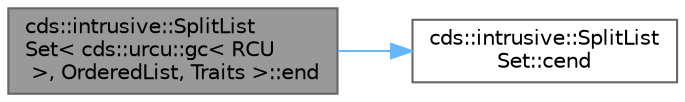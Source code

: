 digraph "cds::intrusive::SplitListSet&lt; cds::urcu::gc&lt; RCU &gt;, OrderedList, Traits &gt;::end"
{
 // LATEX_PDF_SIZE
  bgcolor="transparent";
  edge [fontname=Helvetica,fontsize=10,labelfontname=Helvetica,labelfontsize=10];
  node [fontname=Helvetica,fontsize=10,shape=box,height=0.2,width=0.4];
  rankdir="LR";
  Node1 [id="Node000001",label="cds::intrusive::SplitList\lSet\< cds::urcu::gc\< RCU\l \>, OrderedList, Traits \>::end",height=0.2,width=0.4,color="gray40", fillcolor="grey60", style="filled", fontcolor="black",tooltip="Returns an const iterator that addresses the location succeeding the last element in a split-list"];
  Node1 -> Node2 [id="edge1_Node000001_Node000002",color="steelblue1",style="solid",tooltip=" "];
  Node2 [id="Node000002",label="cds::intrusive::SplitList\lSet::cend",height=0.2,width=0.4,color="grey40", fillcolor="white", style="filled",URL="$classcds_1_1intrusive_1_1_split_list_set.html#a18634ad0407319550ce70512d9993d86",tooltip="Returns an const iterator that addresses the location succeeding the last element in a split-list"];
}
